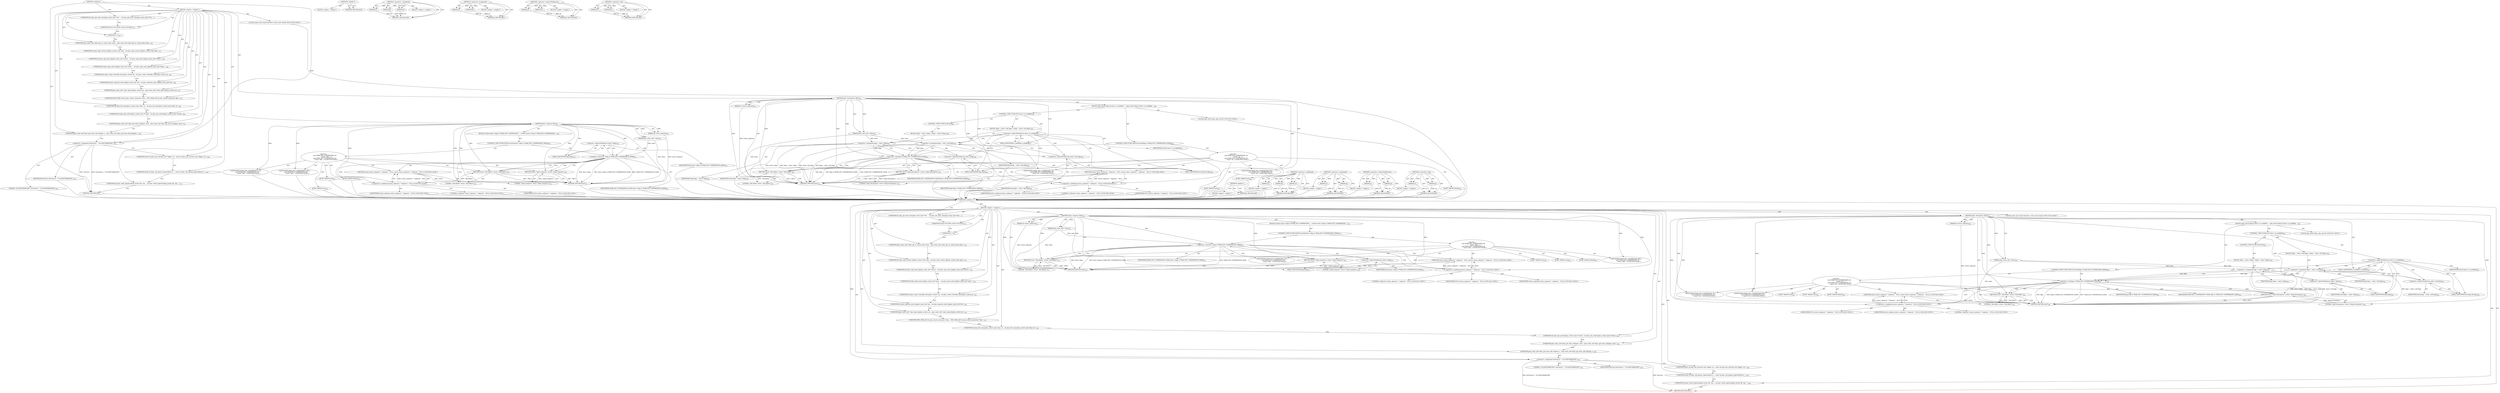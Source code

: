 digraph "&lt;operator&gt;.and" {
vulnerable_21 [label=<(METHOD,phar_compress_filter)<SUB>813</SUB>>];
vulnerable_22 [label=<(PARAM,phar_entry_info * entry)<SUB>813</SUB>>];
vulnerable_23 [label=<(PARAM,int return_unknown)<SUB>813</SUB>>];
vulnerable_24 [label=<(BLOCK,{
	switch (entry-&gt;flags &amp; PHAR_ENT_COMPRESSION_...,{
	switch (entry-&gt;flags &amp; PHAR_ENT_COMPRESSION_...)<SUB>814</SUB>>];
vulnerable_25 [label=<(CONTROL_STRUCTURE,SWITCH,switch(entry-&gt;flags &amp; PHAR_ENT_COMPRESSION_MASK))<SUB>815</SUB>>];
vulnerable_26 [label=<(&lt;operator&gt;.and,entry-&gt;flags &amp; PHAR_ENT_COMPRESSION_MASK)<SUB>815</SUB>>];
vulnerable_27 [label=<(&lt;operator&gt;.indirectFieldAccess,entry-&gt;flags)<SUB>815</SUB>>];
vulnerable_28 [label=<(IDENTIFIER,entry,entry-&gt;flags &amp; PHAR_ENT_COMPRESSION_MASK)<SUB>815</SUB>>];
vulnerable_29 [label=<(FIELD_IDENTIFIER,flags,flags)<SUB>815</SUB>>];
vulnerable_30 [label=<(IDENTIFIER,PHAR_ENT_COMPRESSION_MASK,entry-&gt;flags &amp; PHAR_ENT_COMPRESSION_MASK)<SUB>815</SUB>>];
vulnerable_31 [label="<(BLOCK,{
	case PHAR_ENT_COMPRESSED_GZ:
		return &quot;zlib....,{
	case PHAR_ENT_COMPRESSED_GZ:
		return &quot;zlib....)<SUB>815</SUB>>"];
vulnerable_32 [label=<(JUMP_TARGET,case)<SUB>816</SUB>>];
vulnerable_33 [label="<(IDENTIFIER,PHAR_ENT_COMPRESSED_GZ,{
	case PHAR_ENT_COMPRESSED_GZ:
		return &quot;zlib....)<SUB>816</SUB>>"];
vulnerable_34 [label=<(RETURN,return &quot;zlib.deflate&quot;;,return &quot;zlib.deflate&quot;;)<SUB>817</SUB>>];
vulnerable_35 [label=<(LITERAL,&quot;zlib.deflate&quot;,return &quot;zlib.deflate&quot;;)<SUB>817</SUB>>];
vulnerable_36 [label=<(JUMP_TARGET,case)<SUB>818</SUB>>];
vulnerable_37 [label="<(IDENTIFIER,PHAR_ENT_COMPRESSED_BZ2,{
	case PHAR_ENT_COMPRESSED_GZ:
		return &quot;zlib....)<SUB>818</SUB>>"];
vulnerable_38 [label=<(RETURN,return &quot;bzip2.compress&quot;;,return &quot;bzip2.compress&quot;;)<SUB>819</SUB>>];
vulnerable_39 [label=<(LITERAL,&quot;bzip2.compress&quot;,return &quot;bzip2.compress&quot;;)<SUB>819</SUB>>];
vulnerable_40 [label=<(JUMP_TARGET,default)<SUB>820</SUB>>];
vulnerable_41 [label="<(RETURN,return return_unknown ? &quot;unknown&quot; : NULL;,return return_unknown ? &quot;unknown&quot; : NULL;)<SUB>821</SUB>>"];
vulnerable_42 [label="<(&lt;operator&gt;.conditional,return_unknown ? &quot;unknown&quot; : NULL)<SUB>821</SUB>>"];
vulnerable_43 [label="<(IDENTIFIER,return_unknown,return_unknown ? &quot;unknown&quot; : NULL)<SUB>821</SUB>>"];
vulnerable_44 [label="<(LITERAL,&quot;unknown&quot;,return_unknown ? &quot;unknown&quot; : NULL)<SUB>821</SUB>>"];
vulnerable_45 [label="<(IDENTIFIER,NULL,return_unknown ? &quot;unknown&quot; : NULL)<SUB>821</SUB>>"];
vulnerable_46 [label=<(METHOD_RETURN,char*)<SUB>813</SUB>>];
vulnerable_6 [label=<(METHOD,&lt;global&gt;)<SUB>1</SUB>>];
vulnerable_7 [label=<(BLOCK,&lt;empty&gt;,&lt;empty&gt;)<SUB>1</SUB>>];
vulnerable_8 [label=<(UNKNOWN,int phar_get_entry_data(phar_entry_data **ret, ...,int phar_get_entry_data(phar_entry_data **ret, ...)<SUB>1</SUB>>];
vulnerable_9 [label=<(UNKNOWN,return SUCCESS;,return SUCCESS;)<SUB>151</SUB>>];
vulnerable_10 [label=<(UNKNOWN,},})<SUB>152</SUB>>];
vulnerable_11 [label=<(UNKNOWN,phar_entry_data *phar_get_or_create_entry_data(...,phar_entry_data *phar_get_or_create_entry_data(...)<SUB>158</SUB>>];
vulnerable_12 [label=<(UNKNOWN,int phar_open_archive_fp(phar_archive_data *pha...,int phar_open_archive_fp(phar_archive_data *pha...)<SUB>270</SUB>>];
vulnerable_13 [label=<(UNKNOWN,int phar_copy_entry_fp(phar_entry_info *source,...,int phar_copy_entry_fp(phar_entry_info *source,...)<SUB>291</SUB>>];
vulnerable_14 [label=<(UNKNOWN,int phar_open_entry_fp(phar_entry_info *entry, ...,int phar_open_entry_fp(phar_entry_info *entry, ...)<SUB>335</SUB>>];
vulnerable_15 [label=<(UNKNOWN,int phar_create_writeable_entry(phar_archive_da...,int phar_create_writeable_entry(phar_archive_da...)<SUB>451</SUB>>];
vulnerable_16 [label=<(UNKNOWN,int phar_separate_entry_fp(phar_entry_info *ent...,int phar_separate_entry_fp(phar_entry_info *ent...)<SUB>504</SUB>>];
vulnerable_17 [label=<(UNKNOWN,phar_entry_info * phar_open_jit(phar_archive_da...,phar_entry_info * phar_open_jit(phar_archive_da...)<SUB>553</SUB>>];
vulnerable_18 [label=<(UNKNOWN,PHP_PHAR_API int phar_resolve_alias(char *alias...,PHP_PHAR_API int phar_resolve_alias(char *alias...)<SUB>570</SUB>>];
vulnerable_19 [label=<(UNKNOWN,int phar_free_alias(phar_archive_data *phar, ch...,int phar_free_alias(phar_archive_data *phar, ch...)<SUB>582</SUB>>];
vulnerable_20 [label=<(UNKNOWN,int phar_get_archive(phar_archive_data **archiv...,int phar_get_archive(phar_archive_data **archiv...)<SUB>605</SUB>>];
vulnerable_48 [label=<(METHOD,phar_decompress_filter)<SUB>829</SUB>>];
vulnerable_49 [label=<(PARAM,phar_entry_info * entry)<SUB>829</SUB>>];
vulnerable_50 [label=<(PARAM,int return_unknown)<SUB>829</SUB>>];
vulnerable_51 [label=<(BLOCK,{
	php_uint32 flags;

	if (entry-&gt;is_modified) ...,{
	php_uint32 flags;

	if (entry-&gt;is_modified) ...)<SUB>830</SUB>>];
vulnerable_52 [label="<(LOCAL,php_uint32 flags: php_uint32)<SUB>831</SUB>>"];
vulnerable_53 [label=<(CONTROL_STRUCTURE,IF,if (entry-&gt;is_modified))<SUB>833</SUB>>];
vulnerable_54 [label=<(&lt;operator&gt;.indirectFieldAccess,entry-&gt;is_modified)<SUB>833</SUB>>];
vulnerable_55 [label=<(IDENTIFIER,entry,if (entry-&gt;is_modified))<SUB>833</SUB>>];
vulnerable_56 [label=<(FIELD_IDENTIFIER,is_modified,is_modified)<SUB>833</SUB>>];
vulnerable_57 [label=<(BLOCK,{
		flags = entry-&gt;old_flags;
	},{
		flags = entry-&gt;old_flags;
	})<SUB>833</SUB>>];
vulnerable_58 [label=<(&lt;operator&gt;.assignment,flags = entry-&gt;old_flags)<SUB>834</SUB>>];
vulnerable_59 [label=<(IDENTIFIER,flags,flags = entry-&gt;old_flags)<SUB>834</SUB>>];
vulnerable_60 [label=<(&lt;operator&gt;.indirectFieldAccess,entry-&gt;old_flags)<SUB>834</SUB>>];
vulnerable_61 [label=<(IDENTIFIER,entry,flags = entry-&gt;old_flags)<SUB>834</SUB>>];
vulnerable_62 [label=<(FIELD_IDENTIFIER,old_flags,old_flags)<SUB>834</SUB>>];
vulnerable_63 [label=<(CONTROL_STRUCTURE,ELSE,else)<SUB>835</SUB>>];
vulnerable_64 [label=<(BLOCK,{
		flags = entry-&gt;flags;
	},{
		flags = entry-&gt;flags;
	})<SUB>835</SUB>>];
vulnerable_65 [label=<(&lt;operator&gt;.assignment,flags = entry-&gt;flags)<SUB>836</SUB>>];
vulnerable_66 [label=<(IDENTIFIER,flags,flags = entry-&gt;flags)<SUB>836</SUB>>];
vulnerable_67 [label=<(&lt;operator&gt;.indirectFieldAccess,entry-&gt;flags)<SUB>836</SUB>>];
vulnerable_68 [label=<(IDENTIFIER,entry,flags = entry-&gt;flags)<SUB>836</SUB>>];
vulnerable_69 [label=<(FIELD_IDENTIFIER,flags,flags)<SUB>836</SUB>>];
vulnerable_70 [label=<(CONTROL_STRUCTURE,SWITCH,switch(flags &amp; PHAR_ENT_COMPRESSION_MASK))<SUB>839</SUB>>];
vulnerable_71 [label=<(&lt;operator&gt;.and,flags &amp; PHAR_ENT_COMPRESSION_MASK)<SUB>839</SUB>>];
vulnerable_72 [label=<(IDENTIFIER,flags,flags &amp; PHAR_ENT_COMPRESSION_MASK)<SUB>839</SUB>>];
vulnerable_73 [label=<(IDENTIFIER,PHAR_ENT_COMPRESSION_MASK,flags &amp; PHAR_ENT_COMPRESSION_MASK)<SUB>839</SUB>>];
vulnerable_74 [label="<(BLOCK,{
		case PHAR_ENT_COMPRESSED_GZ:
			return &quot;zli...,{
		case PHAR_ENT_COMPRESSED_GZ:
			return &quot;zli...)<SUB>839</SUB>>"];
vulnerable_75 [label=<(JUMP_TARGET,case)<SUB>840</SUB>>];
vulnerable_76 [label="<(IDENTIFIER,PHAR_ENT_COMPRESSED_GZ,{
		case PHAR_ENT_COMPRESSED_GZ:
			return &quot;zli...)<SUB>840</SUB>>"];
vulnerable_77 [label=<(RETURN,return &quot;zlib.inflate&quot;;,return &quot;zlib.inflate&quot;;)<SUB>841</SUB>>];
vulnerable_78 [label=<(LITERAL,&quot;zlib.inflate&quot;,return &quot;zlib.inflate&quot;;)<SUB>841</SUB>>];
vulnerable_79 [label=<(JUMP_TARGET,case)<SUB>842</SUB>>];
vulnerable_80 [label="<(IDENTIFIER,PHAR_ENT_COMPRESSED_BZ2,{
		case PHAR_ENT_COMPRESSED_GZ:
			return &quot;zli...)<SUB>842</SUB>>"];
vulnerable_81 [label=<(RETURN,return &quot;bzip2.decompress&quot;;,return &quot;bzip2.decompress&quot;;)<SUB>843</SUB>>];
vulnerable_82 [label=<(LITERAL,&quot;bzip2.decompress&quot;,return &quot;bzip2.decompress&quot;;)<SUB>843</SUB>>];
vulnerable_83 [label=<(JUMP_TARGET,default)<SUB>844</SUB>>];
vulnerable_84 [label="<(RETURN,return return_unknown ? &quot;unknown&quot; : NULL;,return return_unknown ? &quot;unknown&quot; : NULL;)<SUB>845</SUB>>"];
vulnerable_85 [label="<(&lt;operator&gt;.conditional,return_unknown ? &quot;unknown&quot; : NULL)<SUB>845</SUB>>"];
vulnerable_86 [label="<(IDENTIFIER,return_unknown,return_unknown ? &quot;unknown&quot; : NULL)<SUB>845</SUB>>"];
vulnerable_87 [label="<(LITERAL,&quot;unknown&quot;,return_unknown ? &quot;unknown&quot; : NULL)<SUB>845</SUB>>"];
vulnerable_88 [label="<(IDENTIFIER,NULL,return_unknown ? &quot;unknown&quot; : NULL)<SUB>845</SUB>>"];
vulnerable_89 [label=<(METHOD_RETURN,char*)<SUB>829</SUB>>];
vulnerable_91 [label=<(UNKNOWN,phar_entry_info *phar_get_entry_info(phar_archi...,phar_entry_info *phar_get_entry_info(phar_archi...)<SUB>853</SUB>>];
vulnerable_92 [label=<(UNKNOWN,phar_entry_info *phar_get_entry_info_dir(phar_a...,phar_entry_info *phar_get_entry_info_dir(phar_a...)<SUB>863</SUB>>];
vulnerable_93 [label="<(LOCAL,static const char[] hexChars: static const char[])<SUB>1034</SUB>>"];
vulnerable_94 [label=<(&lt;operator&gt;.assignment,hexChars[] = &quot;0123456789ABCDEF&quot;)<SUB>1034</SUB>>];
vulnerable_95 [label=<(IDENTIFIER,hexChars,hexChars[] = &quot;0123456789ABCDEF&quot;)<SUB>1034</SUB>>];
vulnerable_96 [label=<(LITERAL,&quot;0123456789ABCDEF&quot;,hexChars[] = &quot;0123456789ABCDEF&quot;)<SUB>1034</SUB>>];
vulnerable_97 [label=<(UNKNOWN,static int phar_hex_str(const char *digest, siz...,static int phar_hex_str(const char *digest, siz...)<SUB>1036</SUB>>];
vulnerable_98 [label=<(UNKNOWN,static int phar_call_openssl_signverify(int is_...,static int phar_call_openssl_signverify(int is_...)<SUB>1053</SUB>>];
vulnerable_99 [label=<(UNKNOWN,int phar_verify_signature(php_stream *fp, size_...,int phar_verify_signature(php_stream *fp, size_...)<SUB>1166</SUB>>];
vulnerable_100 [label=<(METHOD_RETURN,ANY)<SUB>1</SUB>>];
vulnerable_127 [label=<(METHOD,&lt;global&gt;)<SUB>1</SUB>>];
vulnerable_128 [label=<(BLOCK,&lt;empty&gt;,&lt;empty&gt;)>];
vulnerable_129 [label=<(METHOD_RETURN,ANY)>];
vulnerable_143 [label=<(METHOD,&lt;operator&gt;.conditional)>];
vulnerable_144 [label=<(PARAM,p1)>];
vulnerable_145 [label=<(PARAM,p2)>];
vulnerable_146 [label=<(PARAM,p3)>];
vulnerable_147 [label=<(BLOCK,&lt;empty&gt;,&lt;empty&gt;)>];
vulnerable_148 [label=<(METHOD_RETURN,ANY)>];
vulnerable_149 [label=<(METHOD,&lt;operator&gt;.assignment)>];
vulnerable_150 [label=<(PARAM,p1)>];
vulnerable_151 [label=<(PARAM,p2)>];
vulnerable_152 [label=<(BLOCK,&lt;empty&gt;,&lt;empty&gt;)>];
vulnerable_153 [label=<(METHOD_RETURN,ANY)>];
vulnerable_138 [label=<(METHOD,&lt;operator&gt;.indirectFieldAccess)>];
vulnerable_139 [label=<(PARAM,p1)>];
vulnerable_140 [label=<(PARAM,p2)>];
vulnerable_141 [label=<(BLOCK,&lt;empty&gt;,&lt;empty&gt;)>];
vulnerable_142 [label=<(METHOD_RETURN,ANY)>];
vulnerable_133 [label=<(METHOD,&lt;operator&gt;.and)>];
vulnerable_134 [label=<(PARAM,p1)>];
vulnerable_135 [label=<(PARAM,p2)>];
vulnerable_136 [label=<(BLOCK,&lt;empty&gt;,&lt;empty&gt;)>];
vulnerable_137 [label=<(METHOD_RETURN,ANY)>];
fixed_21 [label=<(METHOD,phar_compress_filter)<SUB>817</SUB>>];
fixed_22 [label=<(PARAM,phar_entry_info * entry)<SUB>817</SUB>>];
fixed_23 [label=<(PARAM,int return_unknown)<SUB>817</SUB>>];
fixed_24 [label=<(BLOCK,{
	switch (entry-&gt;flags &amp; PHAR_ENT_COMPRESSION_...,{
	switch (entry-&gt;flags &amp; PHAR_ENT_COMPRESSION_...)<SUB>818</SUB>>];
fixed_25 [label=<(CONTROL_STRUCTURE,SWITCH,switch(entry-&gt;flags &amp; PHAR_ENT_COMPRESSION_MASK))<SUB>819</SUB>>];
fixed_26 [label=<(&lt;operator&gt;.and,entry-&gt;flags &amp; PHAR_ENT_COMPRESSION_MASK)<SUB>819</SUB>>];
fixed_27 [label=<(&lt;operator&gt;.indirectFieldAccess,entry-&gt;flags)<SUB>819</SUB>>];
fixed_28 [label=<(IDENTIFIER,entry,entry-&gt;flags &amp; PHAR_ENT_COMPRESSION_MASK)<SUB>819</SUB>>];
fixed_29 [label=<(FIELD_IDENTIFIER,flags,flags)<SUB>819</SUB>>];
fixed_30 [label=<(IDENTIFIER,PHAR_ENT_COMPRESSION_MASK,entry-&gt;flags &amp; PHAR_ENT_COMPRESSION_MASK)<SUB>819</SUB>>];
fixed_31 [label="<(BLOCK,{
	case PHAR_ENT_COMPRESSED_GZ:
		return &quot;zlib....,{
	case PHAR_ENT_COMPRESSED_GZ:
		return &quot;zlib....)<SUB>819</SUB>>"];
fixed_32 [label=<(JUMP_TARGET,case)<SUB>820</SUB>>];
fixed_33 [label="<(IDENTIFIER,PHAR_ENT_COMPRESSED_GZ,{
	case PHAR_ENT_COMPRESSED_GZ:
		return &quot;zlib....)<SUB>820</SUB>>"];
fixed_34 [label=<(RETURN,return &quot;zlib.deflate&quot;;,return &quot;zlib.deflate&quot;;)<SUB>821</SUB>>];
fixed_35 [label=<(LITERAL,&quot;zlib.deflate&quot;,return &quot;zlib.deflate&quot;;)<SUB>821</SUB>>];
fixed_36 [label=<(JUMP_TARGET,case)<SUB>822</SUB>>];
fixed_37 [label="<(IDENTIFIER,PHAR_ENT_COMPRESSED_BZ2,{
	case PHAR_ENT_COMPRESSED_GZ:
		return &quot;zlib....)<SUB>822</SUB>>"];
fixed_38 [label=<(RETURN,return &quot;bzip2.compress&quot;;,return &quot;bzip2.compress&quot;;)<SUB>823</SUB>>];
fixed_39 [label=<(LITERAL,&quot;bzip2.compress&quot;,return &quot;bzip2.compress&quot;;)<SUB>823</SUB>>];
fixed_40 [label=<(JUMP_TARGET,default)<SUB>824</SUB>>];
fixed_41 [label="<(RETURN,return return_unknown ? &quot;unknown&quot; : NULL;,return return_unknown ? &quot;unknown&quot; : NULL;)<SUB>825</SUB>>"];
fixed_42 [label="<(&lt;operator&gt;.conditional,return_unknown ? &quot;unknown&quot; : NULL)<SUB>825</SUB>>"];
fixed_43 [label="<(IDENTIFIER,return_unknown,return_unknown ? &quot;unknown&quot; : NULL)<SUB>825</SUB>>"];
fixed_44 [label="<(LITERAL,&quot;unknown&quot;,return_unknown ? &quot;unknown&quot; : NULL)<SUB>825</SUB>>"];
fixed_45 [label="<(IDENTIFIER,NULL,return_unknown ? &quot;unknown&quot; : NULL)<SUB>825</SUB>>"];
fixed_46 [label=<(METHOD_RETURN,char*)<SUB>817</SUB>>];
fixed_6 [label=<(METHOD,&lt;global&gt;)<SUB>1</SUB>>];
fixed_7 [label=<(BLOCK,&lt;empty&gt;,&lt;empty&gt;)<SUB>1</SUB>>];
fixed_8 [label=<(UNKNOWN,int phar_get_entry_data(phar_entry_data **ret, ...,int phar_get_entry_data(phar_entry_data **ret, ...)<SUB>1</SUB>>];
fixed_9 [label=<(UNKNOWN,return SUCCESS;,return SUCCESS;)<SUB>155</SUB>>];
fixed_10 [label=<(UNKNOWN,},})<SUB>156</SUB>>];
fixed_11 [label=<(UNKNOWN,phar_entry_data *phar_get_or_create_entry_data(...,phar_entry_data *phar_get_or_create_entry_data(...)<SUB>162</SUB>>];
fixed_12 [label=<(UNKNOWN,int phar_open_archive_fp(phar_archive_data *pha...,int phar_open_archive_fp(phar_archive_data *pha...)<SUB>274</SUB>>];
fixed_13 [label=<(UNKNOWN,int phar_copy_entry_fp(phar_entry_info *source,...,int phar_copy_entry_fp(phar_entry_info *source,...)<SUB>295</SUB>>];
fixed_14 [label=<(UNKNOWN,int phar_open_entry_fp(phar_entry_info *entry, ...,int phar_open_entry_fp(phar_entry_info *entry, ...)<SUB>339</SUB>>];
fixed_15 [label=<(UNKNOWN,int phar_create_writeable_entry(phar_archive_da...,int phar_create_writeable_entry(phar_archive_da...)<SUB>455</SUB>>];
fixed_16 [label=<(UNKNOWN,int phar_separate_entry_fp(phar_entry_info *ent...,int phar_separate_entry_fp(phar_entry_info *ent...)<SUB>508</SUB>>];
fixed_17 [label=<(UNKNOWN,phar_entry_info * phar_open_jit(phar_archive_da...,phar_entry_info * phar_open_jit(phar_archive_da...)<SUB>557</SUB>>];
fixed_18 [label=<(UNKNOWN,PHP_PHAR_API int phar_resolve_alias(char *alias...,PHP_PHAR_API int phar_resolve_alias(char *alias...)<SUB>574</SUB>>];
fixed_19 [label=<(UNKNOWN,int phar_free_alias(phar_archive_data *phar, ch...,int phar_free_alias(phar_archive_data *phar, ch...)<SUB>586</SUB>>];
fixed_20 [label=<(UNKNOWN,int phar_get_archive(phar_archive_data **archiv...,int phar_get_archive(phar_archive_data **archiv...)<SUB>609</SUB>>];
fixed_48 [label=<(METHOD,phar_decompress_filter)<SUB>833</SUB>>];
fixed_49 [label=<(PARAM,phar_entry_info * entry)<SUB>833</SUB>>];
fixed_50 [label=<(PARAM,int return_unknown)<SUB>833</SUB>>];
fixed_51 [label=<(BLOCK,{
	php_uint32 flags;

	if (entry-&gt;is_modified) ...,{
	php_uint32 flags;

	if (entry-&gt;is_modified) ...)<SUB>834</SUB>>];
fixed_52 [label="<(LOCAL,php_uint32 flags: php_uint32)<SUB>835</SUB>>"];
fixed_53 [label=<(CONTROL_STRUCTURE,IF,if (entry-&gt;is_modified))<SUB>837</SUB>>];
fixed_54 [label=<(&lt;operator&gt;.indirectFieldAccess,entry-&gt;is_modified)<SUB>837</SUB>>];
fixed_55 [label=<(IDENTIFIER,entry,if (entry-&gt;is_modified))<SUB>837</SUB>>];
fixed_56 [label=<(FIELD_IDENTIFIER,is_modified,is_modified)<SUB>837</SUB>>];
fixed_57 [label=<(BLOCK,{
		flags = entry-&gt;old_flags;
	},{
		flags = entry-&gt;old_flags;
	})<SUB>837</SUB>>];
fixed_58 [label=<(&lt;operator&gt;.assignment,flags = entry-&gt;old_flags)<SUB>838</SUB>>];
fixed_59 [label=<(IDENTIFIER,flags,flags = entry-&gt;old_flags)<SUB>838</SUB>>];
fixed_60 [label=<(&lt;operator&gt;.indirectFieldAccess,entry-&gt;old_flags)<SUB>838</SUB>>];
fixed_61 [label=<(IDENTIFIER,entry,flags = entry-&gt;old_flags)<SUB>838</SUB>>];
fixed_62 [label=<(FIELD_IDENTIFIER,old_flags,old_flags)<SUB>838</SUB>>];
fixed_63 [label=<(CONTROL_STRUCTURE,ELSE,else)<SUB>839</SUB>>];
fixed_64 [label=<(BLOCK,{
		flags = entry-&gt;flags;
	},{
		flags = entry-&gt;flags;
	})<SUB>839</SUB>>];
fixed_65 [label=<(&lt;operator&gt;.assignment,flags = entry-&gt;flags)<SUB>840</SUB>>];
fixed_66 [label=<(IDENTIFIER,flags,flags = entry-&gt;flags)<SUB>840</SUB>>];
fixed_67 [label=<(&lt;operator&gt;.indirectFieldAccess,entry-&gt;flags)<SUB>840</SUB>>];
fixed_68 [label=<(IDENTIFIER,entry,flags = entry-&gt;flags)<SUB>840</SUB>>];
fixed_69 [label=<(FIELD_IDENTIFIER,flags,flags)<SUB>840</SUB>>];
fixed_70 [label=<(CONTROL_STRUCTURE,SWITCH,switch(flags &amp; PHAR_ENT_COMPRESSION_MASK))<SUB>843</SUB>>];
fixed_71 [label=<(&lt;operator&gt;.and,flags &amp; PHAR_ENT_COMPRESSION_MASK)<SUB>843</SUB>>];
fixed_72 [label=<(IDENTIFIER,flags,flags &amp; PHAR_ENT_COMPRESSION_MASK)<SUB>843</SUB>>];
fixed_73 [label=<(IDENTIFIER,PHAR_ENT_COMPRESSION_MASK,flags &amp; PHAR_ENT_COMPRESSION_MASK)<SUB>843</SUB>>];
fixed_74 [label="<(BLOCK,{
		case PHAR_ENT_COMPRESSED_GZ:
			return &quot;zli...,{
		case PHAR_ENT_COMPRESSED_GZ:
			return &quot;zli...)<SUB>843</SUB>>"];
fixed_75 [label=<(JUMP_TARGET,case)<SUB>844</SUB>>];
fixed_76 [label="<(IDENTIFIER,PHAR_ENT_COMPRESSED_GZ,{
		case PHAR_ENT_COMPRESSED_GZ:
			return &quot;zli...)<SUB>844</SUB>>"];
fixed_77 [label=<(RETURN,return &quot;zlib.inflate&quot;;,return &quot;zlib.inflate&quot;;)<SUB>845</SUB>>];
fixed_78 [label=<(LITERAL,&quot;zlib.inflate&quot;,return &quot;zlib.inflate&quot;;)<SUB>845</SUB>>];
fixed_79 [label=<(JUMP_TARGET,case)<SUB>846</SUB>>];
fixed_80 [label="<(IDENTIFIER,PHAR_ENT_COMPRESSED_BZ2,{
		case PHAR_ENT_COMPRESSED_GZ:
			return &quot;zli...)<SUB>846</SUB>>"];
fixed_81 [label=<(RETURN,return &quot;bzip2.decompress&quot;;,return &quot;bzip2.decompress&quot;;)<SUB>847</SUB>>];
fixed_82 [label=<(LITERAL,&quot;bzip2.decompress&quot;,return &quot;bzip2.decompress&quot;;)<SUB>847</SUB>>];
fixed_83 [label=<(JUMP_TARGET,default)<SUB>848</SUB>>];
fixed_84 [label="<(RETURN,return return_unknown ? &quot;unknown&quot; : NULL;,return return_unknown ? &quot;unknown&quot; : NULL;)<SUB>849</SUB>>"];
fixed_85 [label="<(&lt;operator&gt;.conditional,return_unknown ? &quot;unknown&quot; : NULL)<SUB>849</SUB>>"];
fixed_86 [label="<(IDENTIFIER,return_unknown,return_unknown ? &quot;unknown&quot; : NULL)<SUB>849</SUB>>"];
fixed_87 [label="<(LITERAL,&quot;unknown&quot;,return_unknown ? &quot;unknown&quot; : NULL)<SUB>849</SUB>>"];
fixed_88 [label="<(IDENTIFIER,NULL,return_unknown ? &quot;unknown&quot; : NULL)<SUB>849</SUB>>"];
fixed_89 [label=<(METHOD_RETURN,char*)<SUB>833</SUB>>];
fixed_91 [label=<(UNKNOWN,phar_entry_info *phar_get_entry_info(phar_archi...,phar_entry_info *phar_get_entry_info(phar_archi...)<SUB>857</SUB>>];
fixed_92 [label=<(UNKNOWN,phar_entry_info *phar_get_entry_info_dir(phar_a...,phar_entry_info *phar_get_entry_info_dir(phar_a...)<SUB>867</SUB>>];
fixed_93 [label="<(LOCAL,static const char[] hexChars: static const char[])<SUB>1038</SUB>>"];
fixed_94 [label=<(&lt;operator&gt;.assignment,hexChars[] = &quot;0123456789ABCDEF&quot;)<SUB>1038</SUB>>];
fixed_95 [label=<(IDENTIFIER,hexChars,hexChars[] = &quot;0123456789ABCDEF&quot;)<SUB>1038</SUB>>];
fixed_96 [label=<(LITERAL,&quot;0123456789ABCDEF&quot;,hexChars[] = &quot;0123456789ABCDEF&quot;)<SUB>1038</SUB>>];
fixed_97 [label=<(UNKNOWN,static int phar_hex_str(const char *digest, siz...,static int phar_hex_str(const char *digest, siz...)<SUB>1040</SUB>>];
fixed_98 [label=<(UNKNOWN,static int phar_call_openssl_signverify(int is_...,static int phar_call_openssl_signverify(int is_...)<SUB>1057</SUB>>];
fixed_99 [label=<(UNKNOWN,int phar_verify_signature(php_stream *fp, size_...,int phar_verify_signature(php_stream *fp, size_...)<SUB>1170</SUB>>];
fixed_100 [label=<(METHOD_RETURN,ANY)<SUB>1</SUB>>];
fixed_127 [label=<(METHOD,&lt;global&gt;)<SUB>1</SUB>>];
fixed_128 [label=<(BLOCK,&lt;empty&gt;,&lt;empty&gt;)>];
fixed_129 [label=<(METHOD_RETURN,ANY)>];
fixed_143 [label=<(METHOD,&lt;operator&gt;.conditional)>];
fixed_144 [label=<(PARAM,p1)>];
fixed_145 [label=<(PARAM,p2)>];
fixed_146 [label=<(PARAM,p3)>];
fixed_147 [label=<(BLOCK,&lt;empty&gt;,&lt;empty&gt;)>];
fixed_148 [label=<(METHOD_RETURN,ANY)>];
fixed_149 [label=<(METHOD,&lt;operator&gt;.assignment)>];
fixed_150 [label=<(PARAM,p1)>];
fixed_151 [label=<(PARAM,p2)>];
fixed_152 [label=<(BLOCK,&lt;empty&gt;,&lt;empty&gt;)>];
fixed_153 [label=<(METHOD_RETURN,ANY)>];
fixed_138 [label=<(METHOD,&lt;operator&gt;.indirectFieldAccess)>];
fixed_139 [label=<(PARAM,p1)>];
fixed_140 [label=<(PARAM,p2)>];
fixed_141 [label=<(BLOCK,&lt;empty&gt;,&lt;empty&gt;)>];
fixed_142 [label=<(METHOD_RETURN,ANY)>];
fixed_133 [label=<(METHOD,&lt;operator&gt;.and)>];
fixed_134 [label=<(PARAM,p1)>];
fixed_135 [label=<(PARAM,p2)>];
fixed_136 [label=<(BLOCK,&lt;empty&gt;,&lt;empty&gt;)>];
fixed_137 [label=<(METHOD_RETURN,ANY)>];
vulnerable_21 -> vulnerable_22  [key=0, label="AST: "];
vulnerable_21 -> vulnerable_22  [key=1, label="DDG: "];
vulnerable_21 -> vulnerable_23  [key=0, label="AST: "];
vulnerable_21 -> vulnerable_23  [key=1, label="DDG: "];
vulnerable_21 -> vulnerable_24  [key=0, label="AST: "];
vulnerable_21 -> vulnerable_46  [key=0, label="AST: "];
vulnerable_21 -> vulnerable_29  [key=0, label="CFG: "];
vulnerable_21 -> vulnerable_26  [key=0, label="DDG: "];
vulnerable_21 -> vulnerable_33  [key=0, label="DDG: "];
vulnerable_21 -> vulnerable_34  [key=0, label="DDG: "];
vulnerable_21 -> vulnerable_37  [key=0, label="DDG: "];
vulnerable_21 -> vulnerable_38  [key=0, label="DDG: "];
vulnerable_21 -> vulnerable_35  [key=0, label="DDG: "];
vulnerable_21 -> vulnerable_39  [key=0, label="DDG: "];
vulnerable_21 -> vulnerable_42  [key=0, label="DDG: "];
vulnerable_22 -> vulnerable_46  [key=0, label="DDG: entry"];
vulnerable_22 -> vulnerable_26  [key=0, label="DDG: entry"];
vulnerable_23 -> vulnerable_46  [key=0, label="DDG: return_unknown"];
vulnerable_24 -> vulnerable_25  [key=0, label="AST: "];
vulnerable_25 -> vulnerable_26  [key=0, label="AST: "];
vulnerable_25 -> vulnerable_31  [key=0, label="AST: "];
vulnerable_26 -> vulnerable_27  [key=0, label="AST: "];
vulnerable_26 -> vulnerable_30  [key=0, label="AST: "];
vulnerable_26 -> vulnerable_34  [key=0, label="CFG: "];
vulnerable_26 -> vulnerable_34  [key=1, label="CDG: "];
vulnerable_26 -> vulnerable_38  [key=0, label="CFG: "];
vulnerable_26 -> vulnerable_38  [key=1, label="CDG: "];
vulnerable_26 -> vulnerable_42  [key=0, label="CFG: "];
vulnerable_26 -> vulnerable_42  [key=1, label="CDG: "];
vulnerable_26 -> vulnerable_46  [key=0, label="DDG: entry-&gt;flags"];
vulnerable_26 -> vulnerable_46  [key=1, label="DDG: entry-&gt;flags &amp; PHAR_ENT_COMPRESSION_MASK"];
vulnerable_26 -> vulnerable_46  [key=2, label="DDG: PHAR_ENT_COMPRESSION_MASK"];
vulnerable_26 -> vulnerable_41  [key=0, label="CDG: "];
vulnerable_27 -> vulnerable_28  [key=0, label="AST: "];
vulnerable_27 -> vulnerable_29  [key=0, label="AST: "];
vulnerable_27 -> vulnerable_26  [key=0, label="CFG: "];
vulnerable_29 -> vulnerable_27  [key=0, label="CFG: "];
vulnerable_31 -> vulnerable_32  [key=0, label="AST: "];
vulnerable_31 -> vulnerable_33  [key=0, label="AST: "];
vulnerable_31 -> vulnerable_34  [key=0, label="AST: "];
vulnerable_31 -> vulnerable_36  [key=0, label="AST: "];
vulnerable_31 -> vulnerable_37  [key=0, label="AST: "];
vulnerable_31 -> vulnerable_38  [key=0, label="AST: "];
vulnerable_31 -> vulnerable_40  [key=0, label="AST: "];
vulnerable_31 -> vulnerable_41  [key=0, label="AST: "];
vulnerable_34 -> vulnerable_35  [key=0, label="AST: "];
vulnerable_34 -> vulnerable_46  [key=0, label="CFG: "];
vulnerable_34 -> vulnerable_46  [key=1, label="DDG: &lt;RET&gt;"];
vulnerable_35 -> vulnerable_34  [key=0, label="DDG: &quot;zlib.deflate&quot;"];
vulnerable_38 -> vulnerable_39  [key=0, label="AST: "];
vulnerable_38 -> vulnerable_46  [key=0, label="CFG: "];
vulnerable_38 -> vulnerable_46  [key=1, label="DDG: &lt;RET&gt;"];
vulnerable_39 -> vulnerable_38  [key=0, label="DDG: &quot;bzip2.compress&quot;"];
vulnerable_41 -> vulnerable_42  [key=0, label="AST: "];
vulnerable_41 -> vulnerable_46  [key=0, label="CFG: "];
vulnerable_41 -> vulnerable_46  [key=1, label="DDG: &lt;RET&gt;"];
vulnerable_42 -> vulnerable_43  [key=0, label="AST: "];
vulnerable_42 -> vulnerable_44  [key=0, label="AST: "];
vulnerable_42 -> vulnerable_45  [key=0, label="AST: "];
vulnerable_42 -> vulnerable_41  [key=0, label="CFG: "];
vulnerable_42 -> vulnerable_41  [key=1, label="DDG: return_unknown ? &quot;unknown&quot; : NULL"];
vulnerable_6 -> vulnerable_7  [key=0, label="AST: "];
vulnerable_6 -> vulnerable_100  [key=0, label="AST: "];
vulnerable_6 -> vulnerable_8  [key=0, label="CFG: "];
vulnerable_6 -> vulnerable_94  [key=0, label="DDG: "];
vulnerable_7 -> vulnerable_8  [key=0, label="AST: "];
vulnerable_7 -> vulnerable_9  [key=0, label="AST: "];
vulnerable_7 -> vulnerable_10  [key=0, label="AST: "];
vulnerable_7 -> vulnerable_11  [key=0, label="AST: "];
vulnerable_7 -> vulnerable_12  [key=0, label="AST: "];
vulnerable_7 -> vulnerable_13  [key=0, label="AST: "];
vulnerable_7 -> vulnerable_14  [key=0, label="AST: "];
vulnerable_7 -> vulnerable_15  [key=0, label="AST: "];
vulnerable_7 -> vulnerable_16  [key=0, label="AST: "];
vulnerable_7 -> vulnerable_17  [key=0, label="AST: "];
vulnerable_7 -> vulnerable_18  [key=0, label="AST: "];
vulnerable_7 -> vulnerable_19  [key=0, label="AST: "];
vulnerable_7 -> vulnerable_20  [key=0, label="AST: "];
vulnerable_7 -> vulnerable_21  [key=0, label="AST: "];
vulnerable_7 -> vulnerable_48  [key=0, label="AST: "];
vulnerable_7 -> vulnerable_91  [key=0, label="AST: "];
vulnerable_7 -> vulnerable_92  [key=0, label="AST: "];
vulnerable_7 -> vulnerable_93  [key=0, label="AST: "];
vulnerable_7 -> vulnerable_94  [key=0, label="AST: "];
vulnerable_7 -> vulnerable_97  [key=0, label="AST: "];
vulnerable_7 -> vulnerable_98  [key=0, label="AST: "];
vulnerable_7 -> vulnerable_99  [key=0, label="AST: "];
vulnerable_8 -> vulnerable_9  [key=0, label="CFG: "];
vulnerable_9 -> vulnerable_10  [key=0, label="CFG: "];
vulnerable_10 -> vulnerable_11  [key=0, label="CFG: "];
vulnerable_11 -> vulnerable_12  [key=0, label="CFG: "];
vulnerable_12 -> vulnerable_13  [key=0, label="CFG: "];
vulnerable_13 -> vulnerable_14  [key=0, label="CFG: "];
vulnerable_14 -> vulnerable_15  [key=0, label="CFG: "];
vulnerable_15 -> vulnerable_16  [key=0, label="CFG: "];
vulnerable_16 -> vulnerable_17  [key=0, label="CFG: "];
vulnerable_17 -> vulnerable_18  [key=0, label="CFG: "];
vulnerable_18 -> vulnerable_19  [key=0, label="CFG: "];
vulnerable_19 -> vulnerable_20  [key=0, label="CFG: "];
vulnerable_20 -> vulnerable_91  [key=0, label="CFG: "];
vulnerable_48 -> vulnerable_49  [key=0, label="AST: "];
vulnerable_48 -> vulnerable_49  [key=1, label="DDG: "];
vulnerable_48 -> vulnerable_50  [key=0, label="AST: "];
vulnerable_48 -> vulnerable_50  [key=1, label="DDG: "];
vulnerable_48 -> vulnerable_51  [key=0, label="AST: "];
vulnerable_48 -> vulnerable_89  [key=0, label="AST: "];
vulnerable_48 -> vulnerable_56  [key=0, label="CFG: "];
vulnerable_48 -> vulnerable_71  [key=0, label="DDG: "];
vulnerable_48 -> vulnerable_76  [key=0, label="DDG: "];
vulnerable_48 -> vulnerable_77  [key=0, label="DDG: "];
vulnerable_48 -> vulnerable_80  [key=0, label="DDG: "];
vulnerable_48 -> vulnerable_81  [key=0, label="DDG: "];
vulnerable_48 -> vulnerable_78  [key=0, label="DDG: "];
vulnerable_48 -> vulnerable_82  [key=0, label="DDG: "];
vulnerable_48 -> vulnerable_85  [key=0, label="DDG: "];
vulnerable_49 -> vulnerable_89  [key=0, label="DDG: entry"];
vulnerable_49 -> vulnerable_58  [key=0, label="DDG: entry"];
vulnerable_49 -> vulnerable_65  [key=0, label="DDG: entry"];
vulnerable_50 -> vulnerable_89  [key=0, label="DDG: return_unknown"];
vulnerable_51 -> vulnerable_52  [key=0, label="AST: "];
vulnerable_51 -> vulnerable_53  [key=0, label="AST: "];
vulnerable_51 -> vulnerable_70  [key=0, label="AST: "];
vulnerable_53 -> vulnerable_54  [key=0, label="AST: "];
vulnerable_53 -> vulnerable_57  [key=0, label="AST: "];
vulnerable_53 -> vulnerable_63  [key=0, label="AST: "];
vulnerable_54 -> vulnerable_55  [key=0, label="AST: "];
vulnerable_54 -> vulnerable_56  [key=0, label="AST: "];
vulnerable_54 -> vulnerable_62  [key=0, label="CFG: "];
vulnerable_54 -> vulnerable_62  [key=1, label="CDG: "];
vulnerable_54 -> vulnerable_69  [key=0, label="CFG: "];
vulnerable_54 -> vulnerable_69  [key=1, label="CDG: "];
vulnerable_54 -> vulnerable_58  [key=0, label="CDG: "];
vulnerable_54 -> vulnerable_60  [key=0, label="CDG: "];
vulnerable_54 -> vulnerable_67  [key=0, label="CDG: "];
vulnerable_54 -> vulnerable_65  [key=0, label="CDG: "];
vulnerable_56 -> vulnerable_54  [key=0, label="CFG: "];
vulnerable_57 -> vulnerable_58  [key=0, label="AST: "];
vulnerable_58 -> vulnerable_59  [key=0, label="AST: "];
vulnerable_58 -> vulnerable_60  [key=0, label="AST: "];
vulnerable_58 -> vulnerable_71  [key=0, label="CFG: "];
vulnerable_58 -> vulnerable_71  [key=1, label="DDG: flags"];
vulnerable_58 -> vulnerable_89  [key=0, label="DDG: entry-&gt;old_flags"];
vulnerable_58 -> vulnerable_89  [key=1, label="DDG: flags = entry-&gt;old_flags"];
vulnerable_60 -> vulnerable_61  [key=0, label="AST: "];
vulnerable_60 -> vulnerable_62  [key=0, label="AST: "];
vulnerable_60 -> vulnerable_58  [key=0, label="CFG: "];
vulnerable_62 -> vulnerable_60  [key=0, label="CFG: "];
vulnerable_63 -> vulnerable_64  [key=0, label="AST: "];
vulnerable_64 -> vulnerable_65  [key=0, label="AST: "];
vulnerable_65 -> vulnerable_66  [key=0, label="AST: "];
vulnerable_65 -> vulnerable_67  [key=0, label="AST: "];
vulnerable_65 -> vulnerable_71  [key=0, label="CFG: "];
vulnerable_65 -> vulnerable_71  [key=1, label="DDG: flags"];
vulnerable_65 -> vulnerable_89  [key=0, label="DDG: entry-&gt;flags"];
vulnerable_65 -> vulnerable_89  [key=1, label="DDG: flags = entry-&gt;flags"];
vulnerable_67 -> vulnerable_68  [key=0, label="AST: "];
vulnerable_67 -> vulnerable_69  [key=0, label="AST: "];
vulnerable_67 -> vulnerable_65  [key=0, label="CFG: "];
vulnerable_69 -> vulnerable_67  [key=0, label="CFG: "];
vulnerable_70 -> vulnerable_71  [key=0, label="AST: "];
vulnerable_70 -> vulnerable_74  [key=0, label="AST: "];
vulnerable_71 -> vulnerable_72  [key=0, label="AST: "];
vulnerable_71 -> vulnerable_73  [key=0, label="AST: "];
vulnerable_71 -> vulnerable_77  [key=0, label="CFG: "];
vulnerable_71 -> vulnerable_77  [key=1, label="CDG: "];
vulnerable_71 -> vulnerable_81  [key=0, label="CFG: "];
vulnerable_71 -> vulnerable_81  [key=1, label="CDG: "];
vulnerable_71 -> vulnerable_85  [key=0, label="CFG: "];
vulnerable_71 -> vulnerable_85  [key=1, label="CDG: "];
vulnerable_71 -> vulnerable_89  [key=0, label="DDG: flags"];
vulnerable_71 -> vulnerable_89  [key=1, label="DDG: flags &amp; PHAR_ENT_COMPRESSION_MASK"];
vulnerable_71 -> vulnerable_89  [key=2, label="DDG: PHAR_ENT_COMPRESSION_MASK"];
vulnerable_71 -> vulnerable_84  [key=0, label="CDG: "];
vulnerable_74 -> vulnerable_75  [key=0, label="AST: "];
vulnerable_74 -> vulnerable_76  [key=0, label="AST: "];
vulnerable_74 -> vulnerable_77  [key=0, label="AST: "];
vulnerable_74 -> vulnerable_79  [key=0, label="AST: "];
vulnerable_74 -> vulnerable_80  [key=0, label="AST: "];
vulnerable_74 -> vulnerable_81  [key=0, label="AST: "];
vulnerable_74 -> vulnerable_83  [key=0, label="AST: "];
vulnerable_74 -> vulnerable_84  [key=0, label="AST: "];
vulnerable_77 -> vulnerable_78  [key=0, label="AST: "];
vulnerable_77 -> vulnerable_89  [key=0, label="CFG: "];
vulnerable_77 -> vulnerable_89  [key=1, label="DDG: &lt;RET&gt;"];
vulnerable_78 -> vulnerable_77  [key=0, label="DDG: &quot;zlib.inflate&quot;"];
vulnerable_81 -> vulnerable_82  [key=0, label="AST: "];
vulnerable_81 -> vulnerable_89  [key=0, label="CFG: "];
vulnerable_81 -> vulnerable_89  [key=1, label="DDG: &lt;RET&gt;"];
vulnerable_82 -> vulnerable_81  [key=0, label="DDG: &quot;bzip2.decompress&quot;"];
vulnerable_84 -> vulnerable_85  [key=0, label="AST: "];
vulnerable_84 -> vulnerable_89  [key=0, label="CFG: "];
vulnerable_84 -> vulnerable_89  [key=1, label="DDG: &lt;RET&gt;"];
vulnerable_85 -> vulnerable_86  [key=0, label="AST: "];
vulnerable_85 -> vulnerable_87  [key=0, label="AST: "];
vulnerable_85 -> vulnerable_88  [key=0, label="AST: "];
vulnerable_85 -> vulnerable_84  [key=0, label="CFG: "];
vulnerable_85 -> vulnerable_84  [key=1, label="DDG: return_unknown ? &quot;unknown&quot; : NULL"];
vulnerable_91 -> vulnerable_92  [key=0, label="CFG: "];
vulnerable_92 -> vulnerable_94  [key=0, label="CFG: "];
vulnerable_94 -> vulnerable_95  [key=0, label="AST: "];
vulnerable_94 -> vulnerable_96  [key=0, label="AST: "];
vulnerable_94 -> vulnerable_97  [key=0, label="CFG: "];
vulnerable_94 -> vulnerable_100  [key=0, label="DDG: hexChars"];
vulnerable_94 -> vulnerable_100  [key=1, label="DDG: hexChars[] = &quot;0123456789ABCDEF&quot;"];
vulnerable_97 -> vulnerable_98  [key=0, label="CFG: "];
vulnerable_98 -> vulnerable_99  [key=0, label="CFG: "];
vulnerable_99 -> vulnerable_100  [key=0, label="CFG: "];
vulnerable_127 -> vulnerable_128  [key=0, label="AST: "];
vulnerable_127 -> vulnerable_129  [key=0, label="AST: "];
vulnerable_127 -> vulnerable_129  [key=1, label="CFG: "];
vulnerable_143 -> vulnerable_144  [key=0, label="AST: "];
vulnerable_143 -> vulnerable_144  [key=1, label="DDG: "];
vulnerable_143 -> vulnerable_147  [key=0, label="AST: "];
vulnerable_143 -> vulnerable_145  [key=0, label="AST: "];
vulnerable_143 -> vulnerable_145  [key=1, label="DDG: "];
vulnerable_143 -> vulnerable_148  [key=0, label="AST: "];
vulnerable_143 -> vulnerable_148  [key=1, label="CFG: "];
vulnerable_143 -> vulnerable_146  [key=0, label="AST: "];
vulnerable_143 -> vulnerable_146  [key=1, label="DDG: "];
vulnerable_144 -> vulnerable_148  [key=0, label="DDG: p1"];
vulnerable_145 -> vulnerable_148  [key=0, label="DDG: p2"];
vulnerable_146 -> vulnerable_148  [key=0, label="DDG: p3"];
vulnerable_149 -> vulnerable_150  [key=0, label="AST: "];
vulnerable_149 -> vulnerable_150  [key=1, label="DDG: "];
vulnerable_149 -> vulnerable_152  [key=0, label="AST: "];
vulnerable_149 -> vulnerable_151  [key=0, label="AST: "];
vulnerable_149 -> vulnerable_151  [key=1, label="DDG: "];
vulnerable_149 -> vulnerable_153  [key=0, label="AST: "];
vulnerable_149 -> vulnerable_153  [key=1, label="CFG: "];
vulnerable_150 -> vulnerable_153  [key=0, label="DDG: p1"];
vulnerable_151 -> vulnerable_153  [key=0, label="DDG: p2"];
vulnerable_138 -> vulnerable_139  [key=0, label="AST: "];
vulnerable_138 -> vulnerable_139  [key=1, label="DDG: "];
vulnerable_138 -> vulnerable_141  [key=0, label="AST: "];
vulnerable_138 -> vulnerable_140  [key=0, label="AST: "];
vulnerable_138 -> vulnerable_140  [key=1, label="DDG: "];
vulnerable_138 -> vulnerable_142  [key=0, label="AST: "];
vulnerable_138 -> vulnerable_142  [key=1, label="CFG: "];
vulnerable_139 -> vulnerable_142  [key=0, label="DDG: p1"];
vulnerable_140 -> vulnerable_142  [key=0, label="DDG: p2"];
vulnerable_133 -> vulnerable_134  [key=0, label="AST: "];
vulnerable_133 -> vulnerable_134  [key=1, label="DDG: "];
vulnerable_133 -> vulnerable_136  [key=0, label="AST: "];
vulnerable_133 -> vulnerable_135  [key=0, label="AST: "];
vulnerable_133 -> vulnerable_135  [key=1, label="DDG: "];
vulnerable_133 -> vulnerable_137  [key=0, label="AST: "];
vulnerable_133 -> vulnerable_137  [key=1, label="CFG: "];
vulnerable_134 -> vulnerable_137  [key=0, label="DDG: p1"];
vulnerable_135 -> vulnerable_137  [key=0, label="DDG: p2"];
fixed_21 -> fixed_22  [key=0, label="AST: "];
fixed_21 -> fixed_22  [key=1, label="DDG: "];
fixed_21 -> fixed_23  [key=0, label="AST: "];
fixed_21 -> fixed_23  [key=1, label="DDG: "];
fixed_21 -> fixed_24  [key=0, label="AST: "];
fixed_21 -> fixed_46  [key=0, label="AST: "];
fixed_21 -> fixed_29  [key=0, label="CFG: "];
fixed_21 -> fixed_26  [key=0, label="DDG: "];
fixed_21 -> fixed_33  [key=0, label="DDG: "];
fixed_21 -> fixed_34  [key=0, label="DDG: "];
fixed_21 -> fixed_37  [key=0, label="DDG: "];
fixed_21 -> fixed_38  [key=0, label="DDG: "];
fixed_21 -> fixed_35  [key=0, label="DDG: "];
fixed_21 -> fixed_39  [key=0, label="DDG: "];
fixed_21 -> fixed_42  [key=0, label="DDG: "];
fixed_22 -> fixed_46  [key=0, label="DDG: entry"];
fixed_22 -> fixed_26  [key=0, label="DDG: entry"];
fixed_23 -> fixed_46  [key=0, label="DDG: return_unknown"];
fixed_24 -> fixed_25  [key=0, label="AST: "];
fixed_25 -> fixed_26  [key=0, label="AST: "];
fixed_25 -> fixed_31  [key=0, label="AST: "];
fixed_26 -> fixed_27  [key=0, label="AST: "];
fixed_26 -> fixed_30  [key=0, label="AST: "];
fixed_26 -> fixed_34  [key=0, label="CFG: "];
fixed_26 -> fixed_34  [key=1, label="CDG: "];
fixed_26 -> fixed_38  [key=0, label="CFG: "];
fixed_26 -> fixed_38  [key=1, label="CDG: "];
fixed_26 -> fixed_42  [key=0, label="CFG: "];
fixed_26 -> fixed_42  [key=1, label="CDG: "];
fixed_26 -> fixed_46  [key=0, label="DDG: entry-&gt;flags"];
fixed_26 -> fixed_46  [key=1, label="DDG: entry-&gt;flags &amp; PHAR_ENT_COMPRESSION_MASK"];
fixed_26 -> fixed_46  [key=2, label="DDG: PHAR_ENT_COMPRESSION_MASK"];
fixed_26 -> fixed_41  [key=0, label="CDG: "];
fixed_27 -> fixed_28  [key=0, label="AST: "];
fixed_27 -> fixed_29  [key=0, label="AST: "];
fixed_27 -> fixed_26  [key=0, label="CFG: "];
fixed_28 -> vulnerable_6  [key=0];
fixed_29 -> fixed_27  [key=0, label="CFG: "];
fixed_30 -> vulnerable_6  [key=0];
fixed_31 -> fixed_32  [key=0, label="AST: "];
fixed_31 -> fixed_33  [key=0, label="AST: "];
fixed_31 -> fixed_34  [key=0, label="AST: "];
fixed_31 -> fixed_36  [key=0, label="AST: "];
fixed_31 -> fixed_37  [key=0, label="AST: "];
fixed_31 -> fixed_38  [key=0, label="AST: "];
fixed_31 -> fixed_40  [key=0, label="AST: "];
fixed_31 -> fixed_41  [key=0, label="AST: "];
fixed_32 -> vulnerable_6  [key=0];
fixed_33 -> vulnerable_6  [key=0];
fixed_34 -> fixed_35  [key=0, label="AST: "];
fixed_34 -> fixed_46  [key=0, label="CFG: "];
fixed_34 -> fixed_46  [key=1, label="DDG: &lt;RET&gt;"];
fixed_35 -> fixed_34  [key=0, label="DDG: &quot;zlib.deflate&quot;"];
fixed_36 -> vulnerable_6  [key=0];
fixed_37 -> vulnerable_6  [key=0];
fixed_38 -> fixed_39  [key=0, label="AST: "];
fixed_38 -> fixed_46  [key=0, label="CFG: "];
fixed_38 -> fixed_46  [key=1, label="DDG: &lt;RET&gt;"];
fixed_39 -> fixed_38  [key=0, label="DDG: &quot;bzip2.compress&quot;"];
fixed_40 -> vulnerable_6  [key=0];
fixed_41 -> fixed_42  [key=0, label="AST: "];
fixed_41 -> fixed_46  [key=0, label="CFG: "];
fixed_41 -> fixed_46  [key=1, label="DDG: &lt;RET&gt;"];
fixed_42 -> fixed_43  [key=0, label="AST: "];
fixed_42 -> fixed_44  [key=0, label="AST: "];
fixed_42 -> fixed_45  [key=0, label="AST: "];
fixed_42 -> fixed_41  [key=0, label="CFG: "];
fixed_42 -> fixed_41  [key=1, label="DDG: return_unknown ? &quot;unknown&quot; : NULL"];
fixed_43 -> vulnerable_6  [key=0];
fixed_44 -> vulnerable_6  [key=0];
fixed_45 -> vulnerable_6  [key=0];
fixed_46 -> vulnerable_6  [key=0];
fixed_6 -> fixed_7  [key=0, label="AST: "];
fixed_6 -> fixed_100  [key=0, label="AST: "];
fixed_6 -> fixed_8  [key=0, label="CFG: "];
fixed_6 -> fixed_94  [key=0, label="DDG: "];
fixed_7 -> fixed_8  [key=0, label="AST: "];
fixed_7 -> fixed_9  [key=0, label="AST: "];
fixed_7 -> fixed_10  [key=0, label="AST: "];
fixed_7 -> fixed_11  [key=0, label="AST: "];
fixed_7 -> fixed_12  [key=0, label="AST: "];
fixed_7 -> fixed_13  [key=0, label="AST: "];
fixed_7 -> fixed_14  [key=0, label="AST: "];
fixed_7 -> fixed_15  [key=0, label="AST: "];
fixed_7 -> fixed_16  [key=0, label="AST: "];
fixed_7 -> fixed_17  [key=0, label="AST: "];
fixed_7 -> fixed_18  [key=0, label="AST: "];
fixed_7 -> fixed_19  [key=0, label="AST: "];
fixed_7 -> fixed_20  [key=0, label="AST: "];
fixed_7 -> fixed_21  [key=0, label="AST: "];
fixed_7 -> fixed_48  [key=0, label="AST: "];
fixed_7 -> fixed_91  [key=0, label="AST: "];
fixed_7 -> fixed_92  [key=0, label="AST: "];
fixed_7 -> fixed_93  [key=0, label="AST: "];
fixed_7 -> fixed_94  [key=0, label="AST: "];
fixed_7 -> fixed_97  [key=0, label="AST: "];
fixed_7 -> fixed_98  [key=0, label="AST: "];
fixed_7 -> fixed_99  [key=0, label="AST: "];
fixed_8 -> fixed_9  [key=0, label="CFG: "];
fixed_9 -> fixed_10  [key=0, label="CFG: "];
fixed_10 -> fixed_11  [key=0, label="CFG: "];
fixed_11 -> fixed_12  [key=0, label="CFG: "];
fixed_12 -> fixed_13  [key=0, label="CFG: "];
fixed_13 -> fixed_14  [key=0, label="CFG: "];
fixed_14 -> fixed_15  [key=0, label="CFG: "];
fixed_15 -> fixed_16  [key=0, label="CFG: "];
fixed_16 -> fixed_17  [key=0, label="CFG: "];
fixed_17 -> fixed_18  [key=0, label="CFG: "];
fixed_18 -> fixed_19  [key=0, label="CFG: "];
fixed_19 -> fixed_20  [key=0, label="CFG: "];
fixed_20 -> fixed_91  [key=0, label="CFG: "];
fixed_48 -> fixed_49  [key=0, label="AST: "];
fixed_48 -> fixed_49  [key=1, label="DDG: "];
fixed_48 -> fixed_50  [key=0, label="AST: "];
fixed_48 -> fixed_50  [key=1, label="DDG: "];
fixed_48 -> fixed_51  [key=0, label="AST: "];
fixed_48 -> fixed_89  [key=0, label="AST: "];
fixed_48 -> fixed_56  [key=0, label="CFG: "];
fixed_48 -> fixed_71  [key=0, label="DDG: "];
fixed_48 -> fixed_76  [key=0, label="DDG: "];
fixed_48 -> fixed_77  [key=0, label="DDG: "];
fixed_48 -> fixed_80  [key=0, label="DDG: "];
fixed_48 -> fixed_81  [key=0, label="DDG: "];
fixed_48 -> fixed_78  [key=0, label="DDG: "];
fixed_48 -> fixed_82  [key=0, label="DDG: "];
fixed_48 -> fixed_85  [key=0, label="DDG: "];
fixed_49 -> fixed_89  [key=0, label="DDG: entry"];
fixed_49 -> fixed_58  [key=0, label="DDG: entry"];
fixed_49 -> fixed_65  [key=0, label="DDG: entry"];
fixed_50 -> fixed_89  [key=0, label="DDG: return_unknown"];
fixed_51 -> fixed_52  [key=0, label="AST: "];
fixed_51 -> fixed_53  [key=0, label="AST: "];
fixed_51 -> fixed_70  [key=0, label="AST: "];
fixed_52 -> vulnerable_6  [key=0];
fixed_53 -> fixed_54  [key=0, label="AST: "];
fixed_53 -> fixed_57  [key=0, label="AST: "];
fixed_53 -> fixed_63  [key=0, label="AST: "];
fixed_54 -> fixed_55  [key=0, label="AST: "];
fixed_54 -> fixed_56  [key=0, label="AST: "];
fixed_54 -> fixed_62  [key=0, label="CFG: "];
fixed_54 -> fixed_62  [key=1, label="CDG: "];
fixed_54 -> fixed_69  [key=0, label="CFG: "];
fixed_54 -> fixed_69  [key=1, label="CDG: "];
fixed_54 -> fixed_58  [key=0, label="CDG: "];
fixed_54 -> fixed_60  [key=0, label="CDG: "];
fixed_54 -> fixed_67  [key=0, label="CDG: "];
fixed_54 -> fixed_65  [key=0, label="CDG: "];
fixed_55 -> vulnerable_6  [key=0];
fixed_56 -> fixed_54  [key=0, label="CFG: "];
fixed_57 -> fixed_58  [key=0, label="AST: "];
fixed_58 -> fixed_59  [key=0, label="AST: "];
fixed_58 -> fixed_60  [key=0, label="AST: "];
fixed_58 -> fixed_71  [key=0, label="CFG: "];
fixed_58 -> fixed_71  [key=1, label="DDG: flags"];
fixed_58 -> fixed_89  [key=0, label="DDG: entry-&gt;old_flags"];
fixed_58 -> fixed_89  [key=1, label="DDG: flags = entry-&gt;old_flags"];
fixed_59 -> vulnerable_6  [key=0];
fixed_60 -> fixed_61  [key=0, label="AST: "];
fixed_60 -> fixed_62  [key=0, label="AST: "];
fixed_60 -> fixed_58  [key=0, label="CFG: "];
fixed_61 -> vulnerable_6  [key=0];
fixed_62 -> fixed_60  [key=0, label="CFG: "];
fixed_63 -> fixed_64  [key=0, label="AST: "];
fixed_64 -> fixed_65  [key=0, label="AST: "];
fixed_65 -> fixed_66  [key=0, label="AST: "];
fixed_65 -> fixed_67  [key=0, label="AST: "];
fixed_65 -> fixed_71  [key=0, label="CFG: "];
fixed_65 -> fixed_71  [key=1, label="DDG: flags"];
fixed_65 -> fixed_89  [key=0, label="DDG: entry-&gt;flags"];
fixed_65 -> fixed_89  [key=1, label="DDG: flags = entry-&gt;flags"];
fixed_66 -> vulnerable_6  [key=0];
fixed_67 -> fixed_68  [key=0, label="AST: "];
fixed_67 -> fixed_69  [key=0, label="AST: "];
fixed_67 -> fixed_65  [key=0, label="CFG: "];
fixed_68 -> vulnerable_6  [key=0];
fixed_69 -> fixed_67  [key=0, label="CFG: "];
fixed_70 -> fixed_71  [key=0, label="AST: "];
fixed_70 -> fixed_74  [key=0, label="AST: "];
fixed_71 -> fixed_72  [key=0, label="AST: "];
fixed_71 -> fixed_73  [key=0, label="AST: "];
fixed_71 -> fixed_77  [key=0, label="CFG: "];
fixed_71 -> fixed_77  [key=1, label="CDG: "];
fixed_71 -> fixed_81  [key=0, label="CFG: "];
fixed_71 -> fixed_81  [key=1, label="CDG: "];
fixed_71 -> fixed_85  [key=0, label="CFG: "];
fixed_71 -> fixed_85  [key=1, label="CDG: "];
fixed_71 -> fixed_89  [key=0, label="DDG: flags"];
fixed_71 -> fixed_89  [key=1, label="DDG: flags &amp; PHAR_ENT_COMPRESSION_MASK"];
fixed_71 -> fixed_89  [key=2, label="DDG: PHAR_ENT_COMPRESSION_MASK"];
fixed_71 -> fixed_84  [key=0, label="CDG: "];
fixed_72 -> vulnerable_6  [key=0];
fixed_73 -> vulnerable_6  [key=0];
fixed_74 -> fixed_75  [key=0, label="AST: "];
fixed_74 -> fixed_76  [key=0, label="AST: "];
fixed_74 -> fixed_77  [key=0, label="AST: "];
fixed_74 -> fixed_79  [key=0, label="AST: "];
fixed_74 -> fixed_80  [key=0, label="AST: "];
fixed_74 -> fixed_81  [key=0, label="AST: "];
fixed_74 -> fixed_83  [key=0, label="AST: "];
fixed_74 -> fixed_84  [key=0, label="AST: "];
fixed_75 -> vulnerable_6  [key=0];
fixed_76 -> vulnerable_6  [key=0];
fixed_77 -> fixed_78  [key=0, label="AST: "];
fixed_77 -> fixed_89  [key=0, label="CFG: "];
fixed_77 -> fixed_89  [key=1, label="DDG: &lt;RET&gt;"];
fixed_78 -> fixed_77  [key=0, label="DDG: &quot;zlib.inflate&quot;"];
fixed_79 -> vulnerable_6  [key=0];
fixed_80 -> vulnerable_6  [key=0];
fixed_81 -> fixed_82  [key=0, label="AST: "];
fixed_81 -> fixed_89  [key=0, label="CFG: "];
fixed_81 -> fixed_89  [key=1, label="DDG: &lt;RET&gt;"];
fixed_82 -> fixed_81  [key=0, label="DDG: &quot;bzip2.decompress&quot;"];
fixed_83 -> vulnerable_6  [key=0];
fixed_84 -> fixed_85  [key=0, label="AST: "];
fixed_84 -> fixed_89  [key=0, label="CFG: "];
fixed_84 -> fixed_89  [key=1, label="DDG: &lt;RET&gt;"];
fixed_85 -> fixed_86  [key=0, label="AST: "];
fixed_85 -> fixed_87  [key=0, label="AST: "];
fixed_85 -> fixed_88  [key=0, label="AST: "];
fixed_85 -> fixed_84  [key=0, label="CFG: "];
fixed_85 -> fixed_84  [key=1, label="DDG: return_unknown ? &quot;unknown&quot; : NULL"];
fixed_86 -> vulnerable_6  [key=0];
fixed_87 -> vulnerable_6  [key=0];
fixed_88 -> vulnerable_6  [key=0];
fixed_89 -> vulnerable_6  [key=0];
fixed_91 -> fixed_92  [key=0, label="CFG: "];
fixed_92 -> fixed_94  [key=0, label="CFG: "];
fixed_93 -> vulnerable_6  [key=0];
fixed_94 -> fixed_95  [key=0, label="AST: "];
fixed_94 -> fixed_96  [key=0, label="AST: "];
fixed_94 -> fixed_97  [key=0, label="CFG: "];
fixed_94 -> fixed_100  [key=0, label="DDG: hexChars"];
fixed_94 -> fixed_100  [key=1, label="DDG: hexChars[] = &quot;0123456789ABCDEF&quot;"];
fixed_95 -> vulnerable_6  [key=0];
fixed_96 -> vulnerable_6  [key=0];
fixed_97 -> fixed_98  [key=0, label="CFG: "];
fixed_98 -> fixed_99  [key=0, label="CFG: "];
fixed_99 -> fixed_100  [key=0, label="CFG: "];
fixed_100 -> vulnerable_6  [key=0];
fixed_127 -> fixed_128  [key=0, label="AST: "];
fixed_127 -> fixed_129  [key=0, label="AST: "];
fixed_127 -> fixed_129  [key=1, label="CFG: "];
fixed_128 -> vulnerable_6  [key=0];
fixed_129 -> vulnerable_6  [key=0];
fixed_143 -> fixed_144  [key=0, label="AST: "];
fixed_143 -> fixed_144  [key=1, label="DDG: "];
fixed_143 -> fixed_147  [key=0, label="AST: "];
fixed_143 -> fixed_145  [key=0, label="AST: "];
fixed_143 -> fixed_145  [key=1, label="DDG: "];
fixed_143 -> fixed_148  [key=0, label="AST: "];
fixed_143 -> fixed_148  [key=1, label="CFG: "];
fixed_143 -> fixed_146  [key=0, label="AST: "];
fixed_143 -> fixed_146  [key=1, label="DDG: "];
fixed_144 -> fixed_148  [key=0, label="DDG: p1"];
fixed_145 -> fixed_148  [key=0, label="DDG: p2"];
fixed_146 -> fixed_148  [key=0, label="DDG: p3"];
fixed_147 -> vulnerable_6  [key=0];
fixed_148 -> vulnerable_6  [key=0];
fixed_149 -> fixed_150  [key=0, label="AST: "];
fixed_149 -> fixed_150  [key=1, label="DDG: "];
fixed_149 -> fixed_152  [key=0, label="AST: "];
fixed_149 -> fixed_151  [key=0, label="AST: "];
fixed_149 -> fixed_151  [key=1, label="DDG: "];
fixed_149 -> fixed_153  [key=0, label="AST: "];
fixed_149 -> fixed_153  [key=1, label="CFG: "];
fixed_150 -> fixed_153  [key=0, label="DDG: p1"];
fixed_151 -> fixed_153  [key=0, label="DDG: p2"];
fixed_152 -> vulnerable_6  [key=0];
fixed_153 -> vulnerable_6  [key=0];
fixed_138 -> fixed_139  [key=0, label="AST: "];
fixed_138 -> fixed_139  [key=1, label="DDG: "];
fixed_138 -> fixed_141  [key=0, label="AST: "];
fixed_138 -> fixed_140  [key=0, label="AST: "];
fixed_138 -> fixed_140  [key=1, label="DDG: "];
fixed_138 -> fixed_142  [key=0, label="AST: "];
fixed_138 -> fixed_142  [key=1, label="CFG: "];
fixed_139 -> fixed_142  [key=0, label="DDG: p1"];
fixed_140 -> fixed_142  [key=0, label="DDG: p2"];
fixed_141 -> vulnerable_6  [key=0];
fixed_142 -> vulnerable_6  [key=0];
fixed_133 -> fixed_134  [key=0, label="AST: "];
fixed_133 -> fixed_134  [key=1, label="DDG: "];
fixed_133 -> fixed_136  [key=0, label="AST: "];
fixed_133 -> fixed_135  [key=0, label="AST: "];
fixed_133 -> fixed_135  [key=1, label="DDG: "];
fixed_133 -> fixed_137  [key=0, label="AST: "];
fixed_133 -> fixed_137  [key=1, label="CFG: "];
fixed_134 -> fixed_137  [key=0, label="DDG: p1"];
fixed_135 -> fixed_137  [key=0, label="DDG: p2"];
fixed_136 -> vulnerable_6  [key=0];
fixed_137 -> vulnerable_6  [key=0];
}
